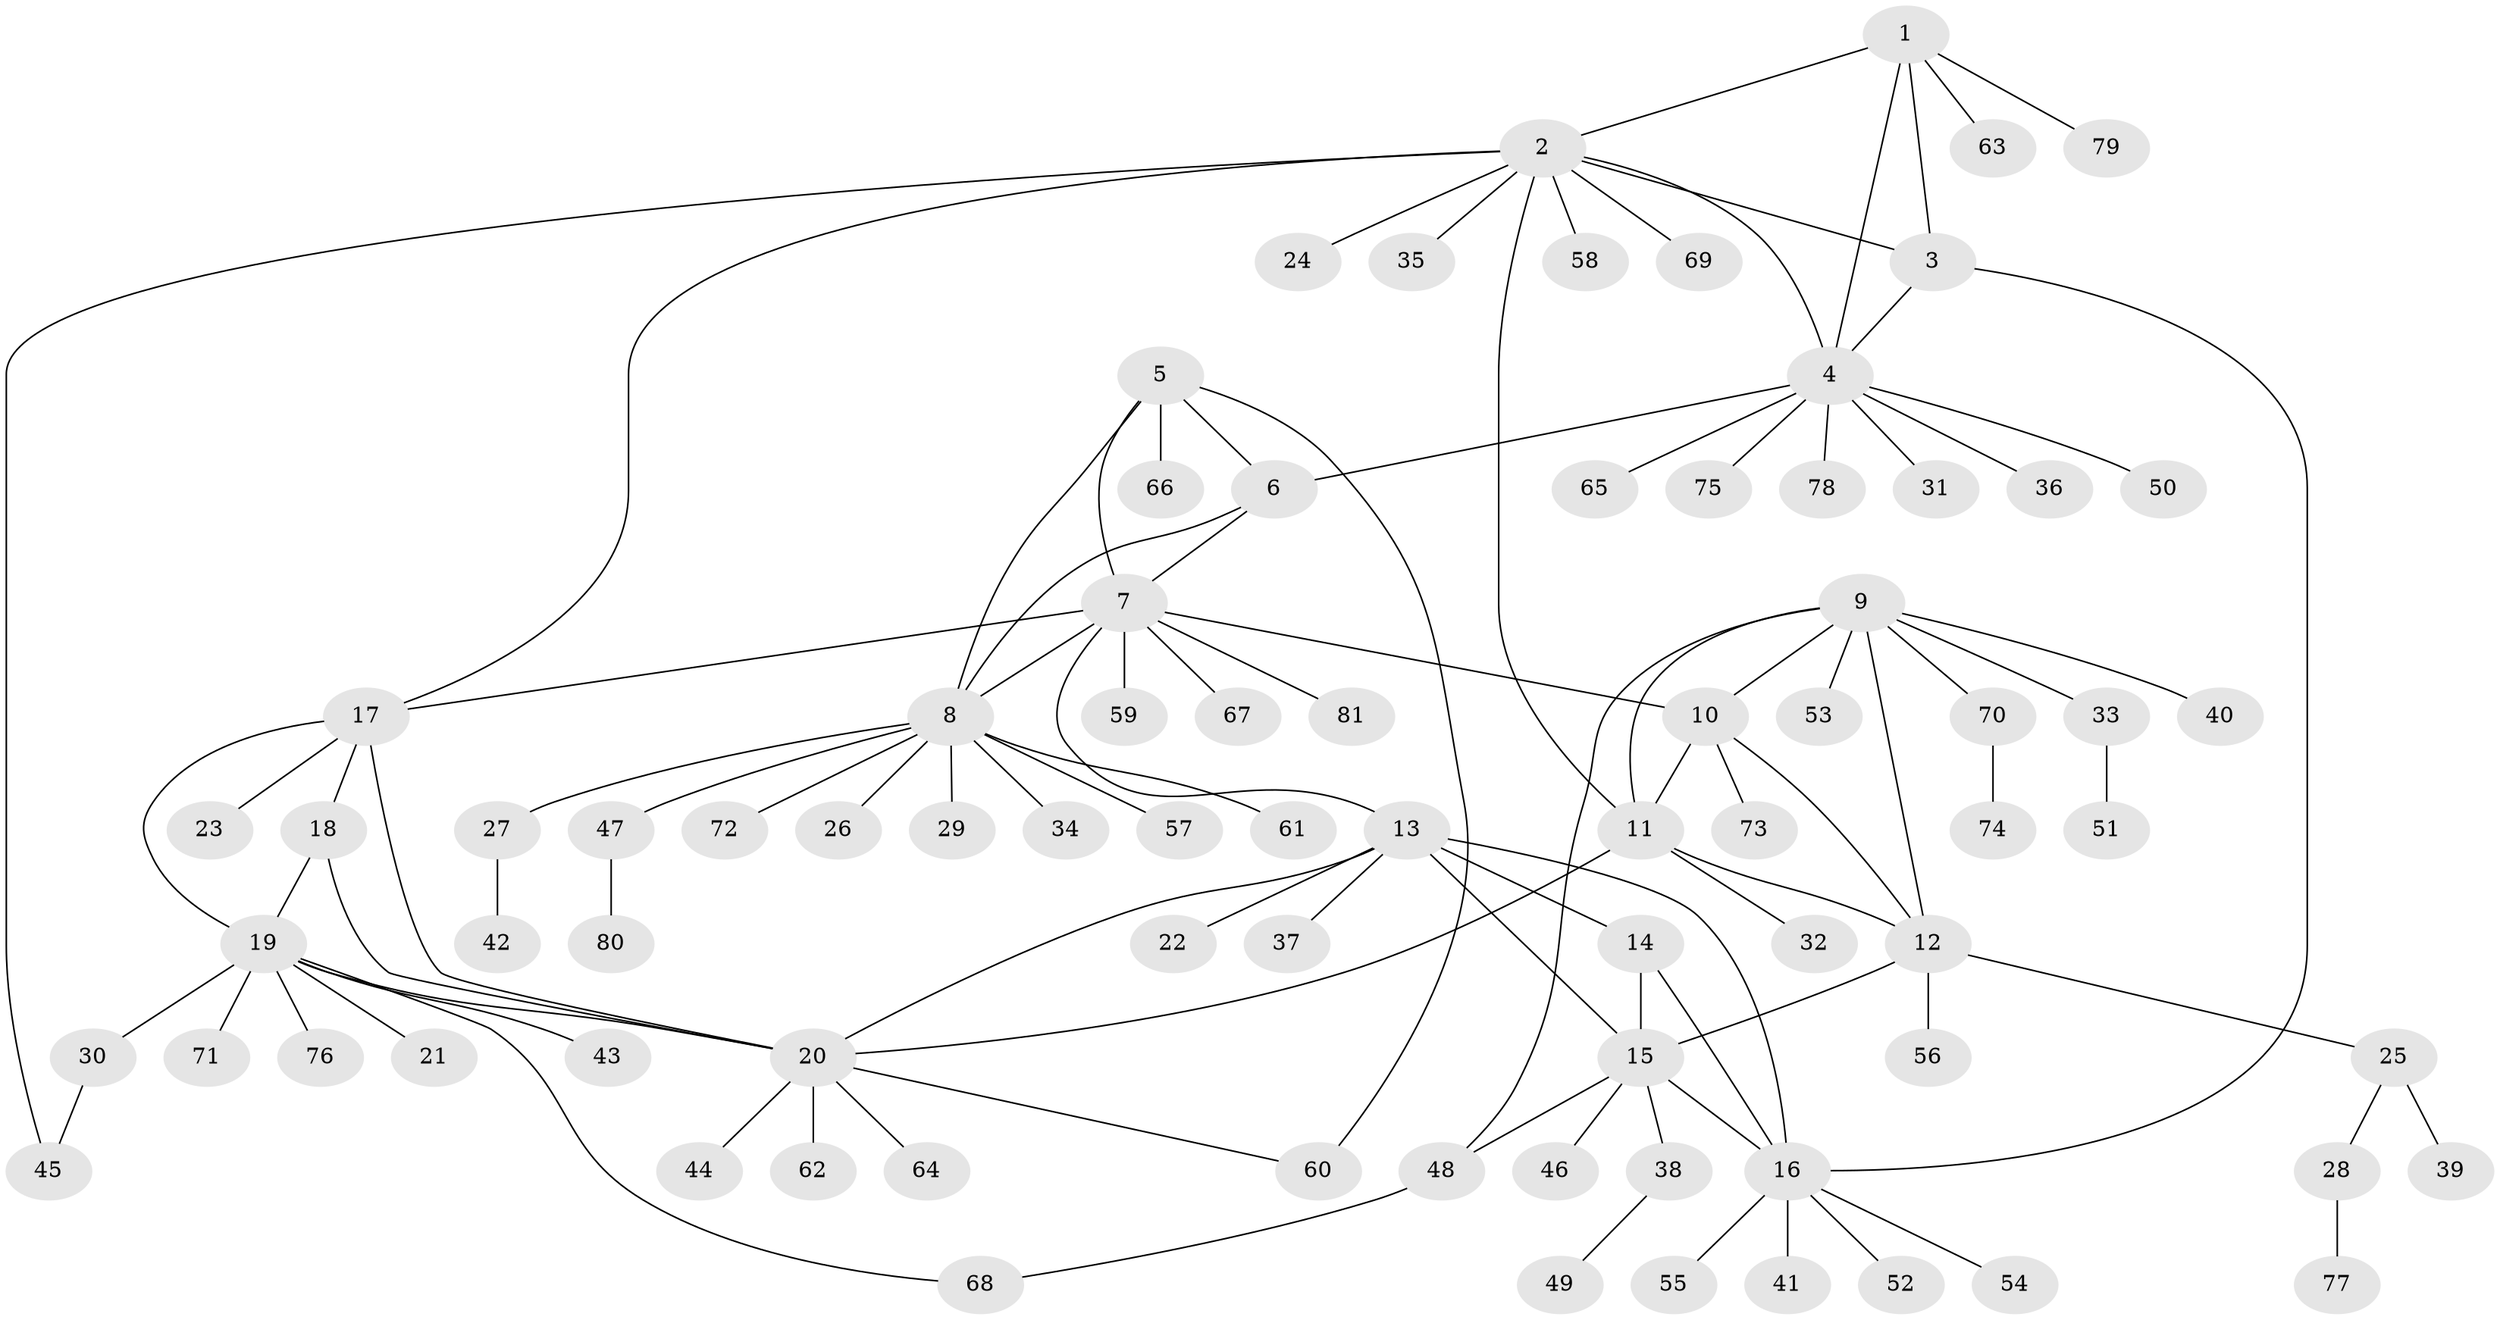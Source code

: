 // Generated by graph-tools (version 1.1) at 2025/50/03/09/25 03:50:27]
// undirected, 81 vertices, 105 edges
graph export_dot {
graph [start="1"]
  node [color=gray90,style=filled];
  1;
  2;
  3;
  4;
  5;
  6;
  7;
  8;
  9;
  10;
  11;
  12;
  13;
  14;
  15;
  16;
  17;
  18;
  19;
  20;
  21;
  22;
  23;
  24;
  25;
  26;
  27;
  28;
  29;
  30;
  31;
  32;
  33;
  34;
  35;
  36;
  37;
  38;
  39;
  40;
  41;
  42;
  43;
  44;
  45;
  46;
  47;
  48;
  49;
  50;
  51;
  52;
  53;
  54;
  55;
  56;
  57;
  58;
  59;
  60;
  61;
  62;
  63;
  64;
  65;
  66;
  67;
  68;
  69;
  70;
  71;
  72;
  73;
  74;
  75;
  76;
  77;
  78;
  79;
  80;
  81;
  1 -- 2;
  1 -- 3;
  1 -- 4;
  1 -- 63;
  1 -- 79;
  2 -- 3;
  2 -- 4;
  2 -- 11;
  2 -- 17;
  2 -- 24;
  2 -- 35;
  2 -- 45;
  2 -- 58;
  2 -- 69;
  3 -- 4;
  3 -- 16;
  4 -- 6;
  4 -- 31;
  4 -- 36;
  4 -- 50;
  4 -- 65;
  4 -- 75;
  4 -- 78;
  5 -- 6;
  5 -- 7;
  5 -- 8;
  5 -- 60;
  5 -- 66;
  6 -- 7;
  6 -- 8;
  7 -- 8;
  7 -- 10;
  7 -- 13;
  7 -- 17;
  7 -- 59;
  7 -- 67;
  7 -- 81;
  8 -- 26;
  8 -- 27;
  8 -- 29;
  8 -- 34;
  8 -- 47;
  8 -- 57;
  8 -- 61;
  8 -- 72;
  9 -- 10;
  9 -- 11;
  9 -- 12;
  9 -- 33;
  9 -- 40;
  9 -- 48;
  9 -- 53;
  9 -- 70;
  10 -- 11;
  10 -- 12;
  10 -- 73;
  11 -- 12;
  11 -- 20;
  11 -- 32;
  12 -- 15;
  12 -- 25;
  12 -- 56;
  13 -- 14;
  13 -- 15;
  13 -- 16;
  13 -- 20;
  13 -- 22;
  13 -- 37;
  14 -- 15;
  14 -- 16;
  15 -- 16;
  15 -- 38;
  15 -- 46;
  15 -- 48;
  16 -- 41;
  16 -- 52;
  16 -- 54;
  16 -- 55;
  17 -- 18;
  17 -- 19;
  17 -- 20;
  17 -- 23;
  18 -- 19;
  18 -- 20;
  19 -- 20;
  19 -- 21;
  19 -- 30;
  19 -- 43;
  19 -- 68;
  19 -- 71;
  19 -- 76;
  20 -- 44;
  20 -- 60;
  20 -- 62;
  20 -- 64;
  25 -- 28;
  25 -- 39;
  27 -- 42;
  28 -- 77;
  30 -- 45;
  33 -- 51;
  38 -- 49;
  47 -- 80;
  48 -- 68;
  70 -- 74;
}
